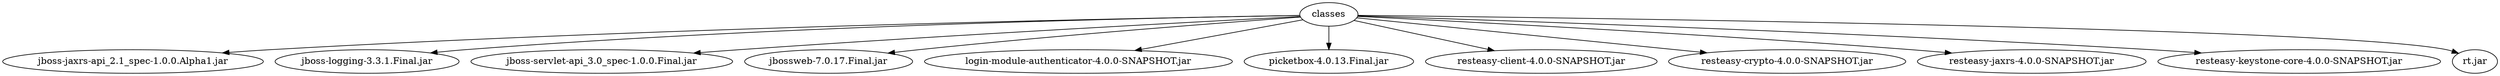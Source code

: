 digraph "summary" {
  "classes"                                          -> "jboss-jaxrs-api_2.1_spec-1.0.0.Alpha1.jar";
  "classes"                                          -> "jboss-logging-3.3.1.Final.jar";
  "classes"                                          -> "jboss-servlet-api_3.0_spec-1.0.0.Final.jar";
  "classes"                                          -> "jbossweb-7.0.17.Final.jar";
  "classes"                                          -> "login-module-authenticator-4.0.0-SNAPSHOT.jar";
  "classes"                                          -> "picketbox-4.0.13.Final.jar";
  "classes"                                          -> "resteasy-client-4.0.0-SNAPSHOT.jar";
  "classes"                                          -> "resteasy-crypto-4.0.0-SNAPSHOT.jar";
  "classes"                                          -> "resteasy-jaxrs-4.0.0-SNAPSHOT.jar";
  "classes"                                          -> "resteasy-keystone-core-4.0.0-SNAPSHOT.jar";
  "classes"                                          -> "rt.jar";
}
